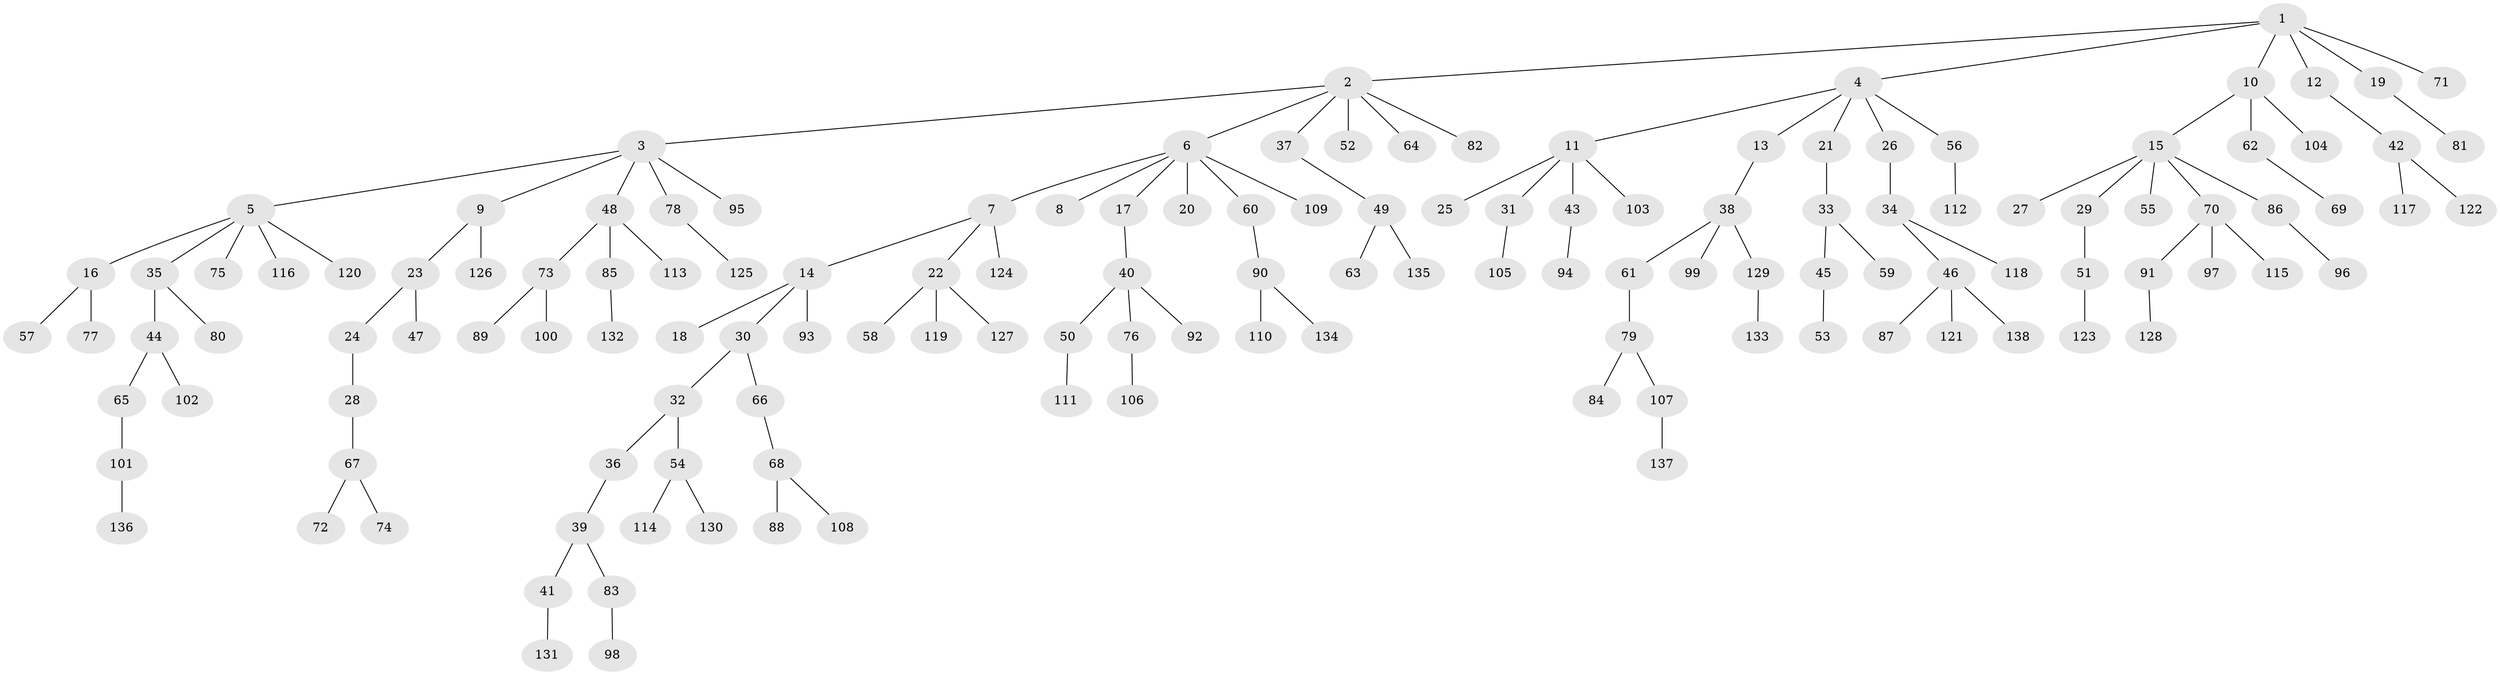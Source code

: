 // Generated by graph-tools (version 1.1) at 2025/11/02/27/25 16:11:28]
// undirected, 138 vertices, 137 edges
graph export_dot {
graph [start="1"]
  node [color=gray90,style=filled];
  1;
  2;
  3;
  4;
  5;
  6;
  7;
  8;
  9;
  10;
  11;
  12;
  13;
  14;
  15;
  16;
  17;
  18;
  19;
  20;
  21;
  22;
  23;
  24;
  25;
  26;
  27;
  28;
  29;
  30;
  31;
  32;
  33;
  34;
  35;
  36;
  37;
  38;
  39;
  40;
  41;
  42;
  43;
  44;
  45;
  46;
  47;
  48;
  49;
  50;
  51;
  52;
  53;
  54;
  55;
  56;
  57;
  58;
  59;
  60;
  61;
  62;
  63;
  64;
  65;
  66;
  67;
  68;
  69;
  70;
  71;
  72;
  73;
  74;
  75;
  76;
  77;
  78;
  79;
  80;
  81;
  82;
  83;
  84;
  85;
  86;
  87;
  88;
  89;
  90;
  91;
  92;
  93;
  94;
  95;
  96;
  97;
  98;
  99;
  100;
  101;
  102;
  103;
  104;
  105;
  106;
  107;
  108;
  109;
  110;
  111;
  112;
  113;
  114;
  115;
  116;
  117;
  118;
  119;
  120;
  121;
  122;
  123;
  124;
  125;
  126;
  127;
  128;
  129;
  130;
  131;
  132;
  133;
  134;
  135;
  136;
  137;
  138;
  1 -- 2;
  1 -- 4;
  1 -- 10;
  1 -- 12;
  1 -- 19;
  1 -- 71;
  2 -- 3;
  2 -- 6;
  2 -- 37;
  2 -- 52;
  2 -- 64;
  2 -- 82;
  3 -- 5;
  3 -- 9;
  3 -- 48;
  3 -- 78;
  3 -- 95;
  4 -- 11;
  4 -- 13;
  4 -- 21;
  4 -- 26;
  4 -- 56;
  5 -- 16;
  5 -- 35;
  5 -- 75;
  5 -- 116;
  5 -- 120;
  6 -- 7;
  6 -- 8;
  6 -- 17;
  6 -- 20;
  6 -- 60;
  6 -- 109;
  7 -- 14;
  7 -- 22;
  7 -- 124;
  9 -- 23;
  9 -- 126;
  10 -- 15;
  10 -- 62;
  10 -- 104;
  11 -- 25;
  11 -- 31;
  11 -- 43;
  11 -- 103;
  12 -- 42;
  13 -- 38;
  14 -- 18;
  14 -- 30;
  14 -- 93;
  15 -- 27;
  15 -- 29;
  15 -- 55;
  15 -- 70;
  15 -- 86;
  16 -- 57;
  16 -- 77;
  17 -- 40;
  19 -- 81;
  21 -- 33;
  22 -- 58;
  22 -- 119;
  22 -- 127;
  23 -- 24;
  23 -- 47;
  24 -- 28;
  26 -- 34;
  28 -- 67;
  29 -- 51;
  30 -- 32;
  30 -- 66;
  31 -- 105;
  32 -- 36;
  32 -- 54;
  33 -- 45;
  33 -- 59;
  34 -- 46;
  34 -- 118;
  35 -- 44;
  35 -- 80;
  36 -- 39;
  37 -- 49;
  38 -- 61;
  38 -- 99;
  38 -- 129;
  39 -- 41;
  39 -- 83;
  40 -- 50;
  40 -- 76;
  40 -- 92;
  41 -- 131;
  42 -- 117;
  42 -- 122;
  43 -- 94;
  44 -- 65;
  44 -- 102;
  45 -- 53;
  46 -- 87;
  46 -- 121;
  46 -- 138;
  48 -- 73;
  48 -- 85;
  48 -- 113;
  49 -- 63;
  49 -- 135;
  50 -- 111;
  51 -- 123;
  54 -- 114;
  54 -- 130;
  56 -- 112;
  60 -- 90;
  61 -- 79;
  62 -- 69;
  65 -- 101;
  66 -- 68;
  67 -- 72;
  67 -- 74;
  68 -- 88;
  68 -- 108;
  70 -- 91;
  70 -- 97;
  70 -- 115;
  73 -- 89;
  73 -- 100;
  76 -- 106;
  78 -- 125;
  79 -- 84;
  79 -- 107;
  83 -- 98;
  85 -- 132;
  86 -- 96;
  90 -- 110;
  90 -- 134;
  91 -- 128;
  101 -- 136;
  107 -- 137;
  129 -- 133;
}
